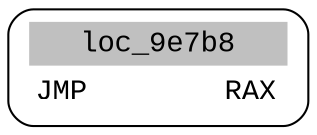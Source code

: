 digraph asm_graph {
1941 [
shape="Mrecord" fontname="Courier New"label =<<table border="0" cellborder="0" cellpadding="3"><tr><td align="center" colspan="2" bgcolor="grey">loc_9e7b8</td></tr><tr><td align="left">JMP        RAX</td></tr></table>> ];
}